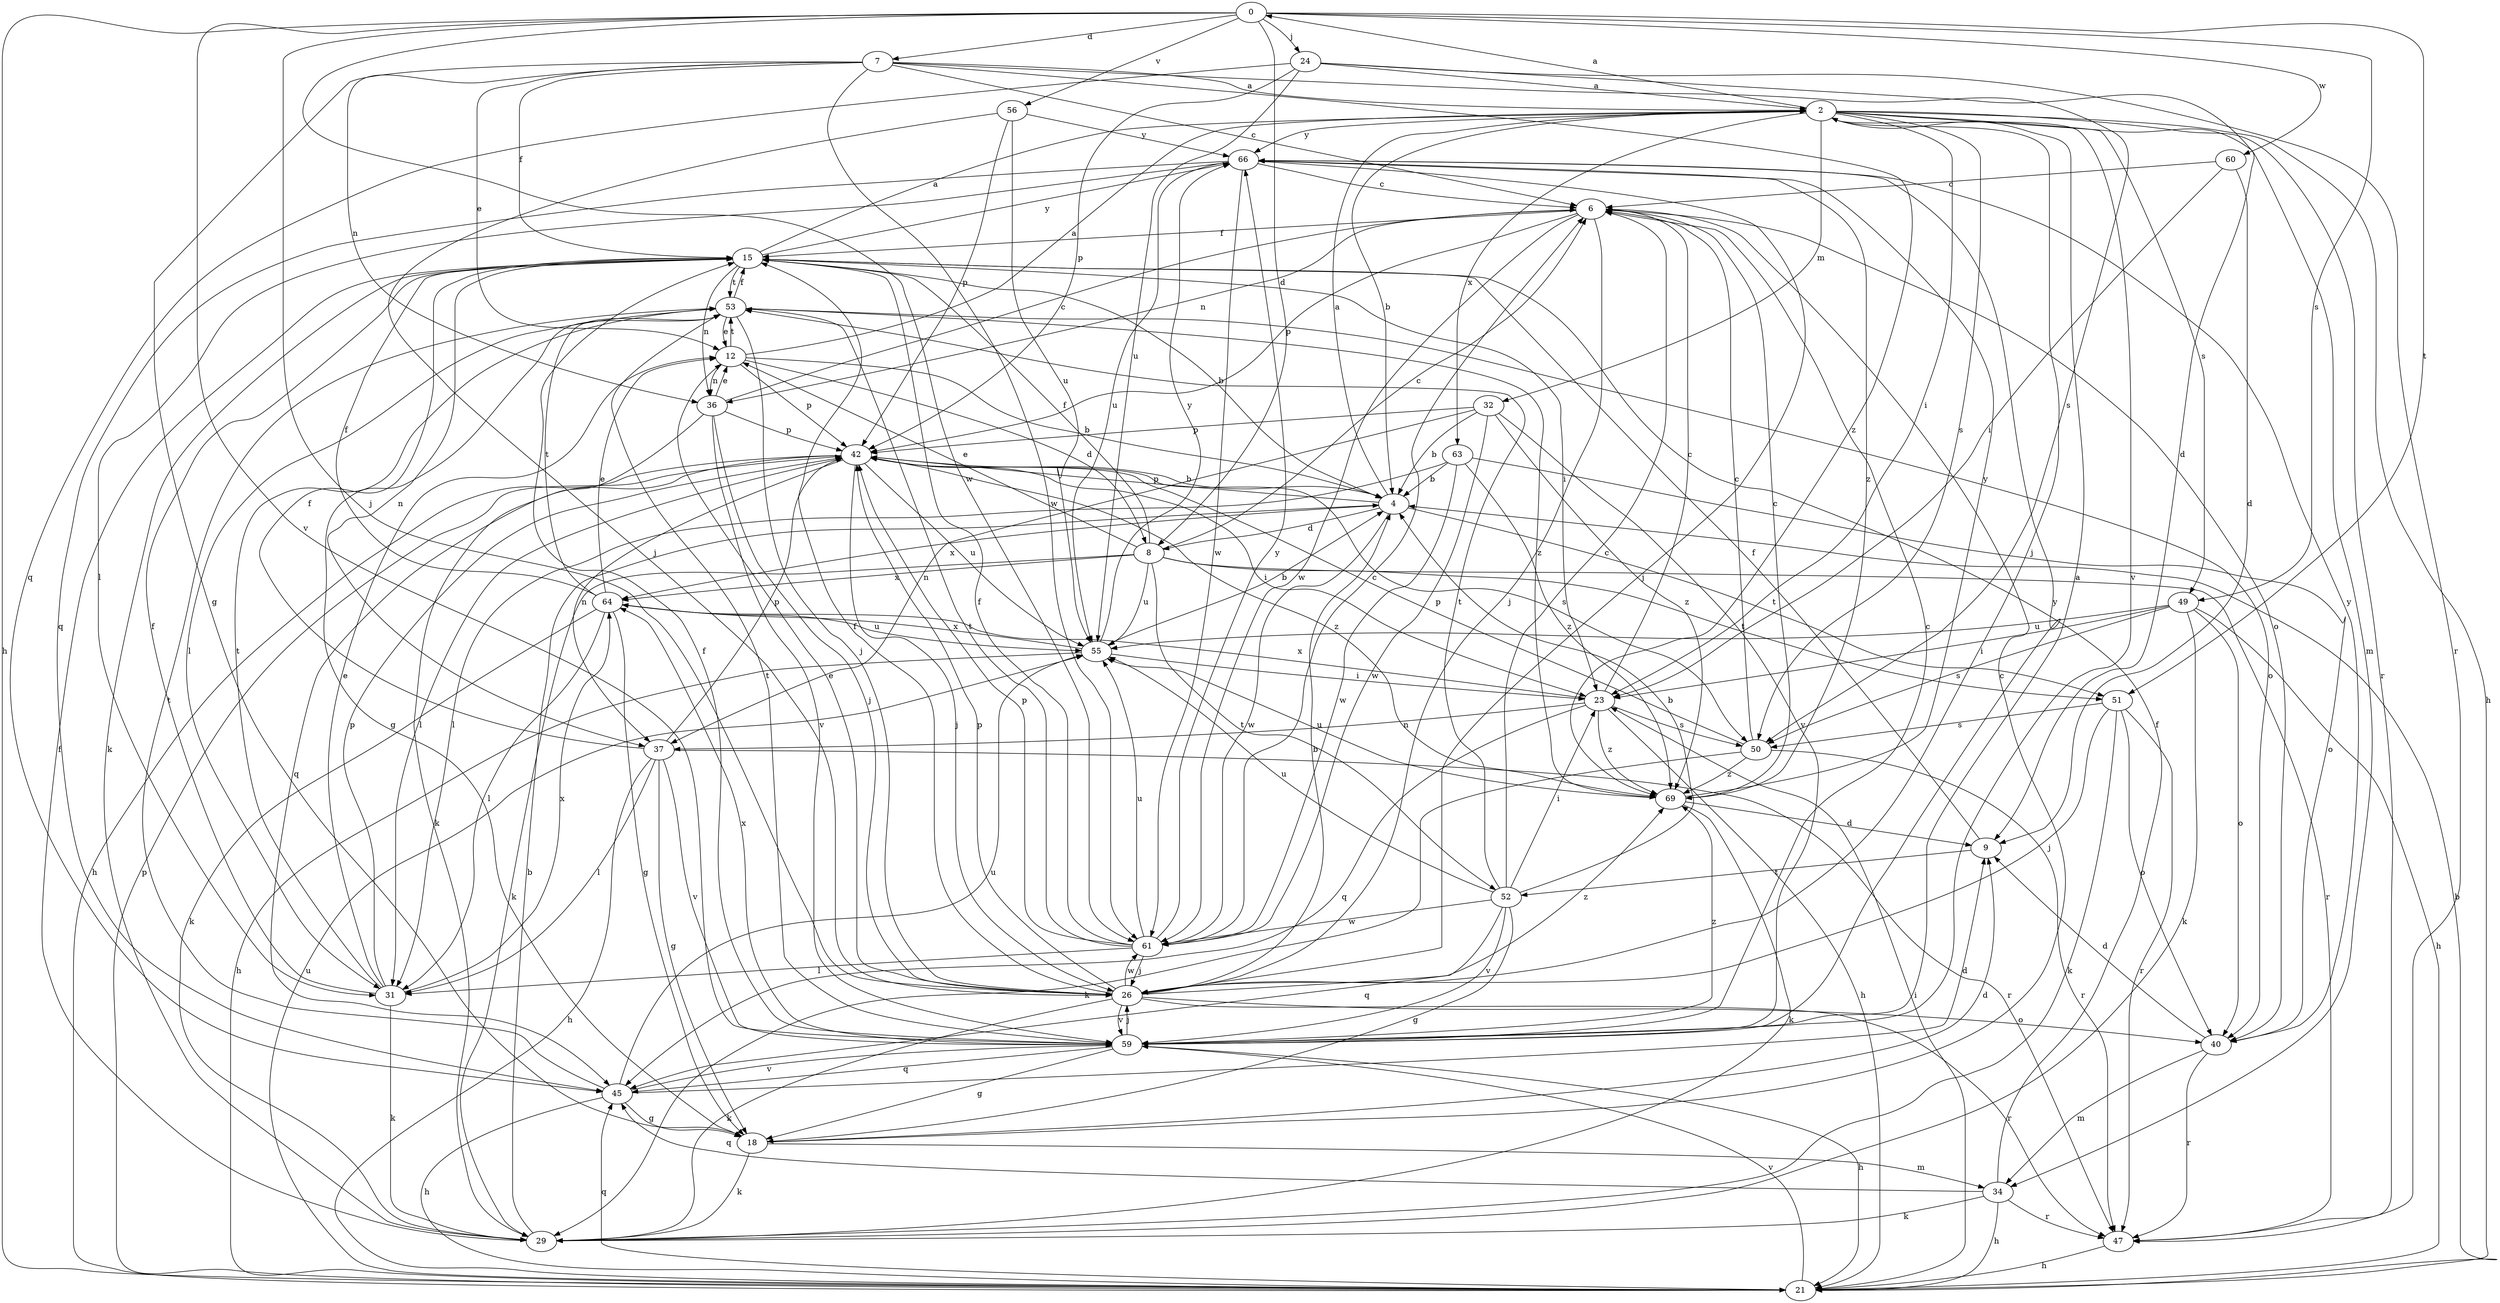 strict digraph  {
0;
2;
4;
6;
7;
8;
9;
12;
15;
18;
21;
23;
24;
26;
29;
31;
32;
34;
36;
37;
40;
42;
45;
47;
49;
50;
51;
52;
53;
55;
56;
59;
60;
61;
63;
64;
66;
69;
0 -> 7  [label=d];
0 -> 8  [label=d];
0 -> 21  [label=h];
0 -> 24  [label=j];
0 -> 26  [label=j];
0 -> 49  [label=s];
0 -> 51  [label=t];
0 -> 56  [label=v];
0 -> 59  [label=v];
0 -> 60  [label=w];
0 -> 61  [label=w];
2 -> 0  [label=a];
2 -> 4  [label=b];
2 -> 21  [label=h];
2 -> 23  [label=i];
2 -> 26  [label=j];
2 -> 32  [label=m];
2 -> 34  [label=m];
2 -> 47  [label=r];
2 -> 49  [label=s];
2 -> 50  [label=s];
2 -> 59  [label=v];
2 -> 63  [label=x];
2 -> 66  [label=y];
4 -> 2  [label=a];
4 -> 8  [label=d];
4 -> 42  [label=p];
4 -> 51  [label=t];
4 -> 61  [label=w];
4 -> 64  [label=x];
6 -> 15  [label=f];
6 -> 26  [label=j];
6 -> 36  [label=n];
6 -> 40  [label=o];
6 -> 42  [label=p];
6 -> 61  [label=w];
7 -> 2  [label=a];
7 -> 6  [label=c];
7 -> 12  [label=e];
7 -> 15  [label=f];
7 -> 18  [label=g];
7 -> 36  [label=n];
7 -> 50  [label=s];
7 -> 61  [label=w];
7 -> 69  [label=z];
8 -> 6  [label=c];
8 -> 12  [label=e];
8 -> 15  [label=f];
8 -> 29  [label=k];
8 -> 47  [label=r];
8 -> 51  [label=t];
8 -> 52  [label=t];
8 -> 55  [label=u];
8 -> 64  [label=x];
9 -> 15  [label=f];
9 -> 52  [label=t];
12 -> 2  [label=a];
12 -> 4  [label=b];
12 -> 8  [label=d];
12 -> 36  [label=n];
12 -> 42  [label=p];
12 -> 53  [label=t];
15 -> 2  [label=a];
15 -> 4  [label=b];
15 -> 23  [label=i];
15 -> 29  [label=k];
15 -> 36  [label=n];
15 -> 37  [label=n];
15 -> 53  [label=t];
15 -> 66  [label=y];
18 -> 6  [label=c];
18 -> 9  [label=d];
18 -> 29  [label=k];
18 -> 34  [label=m];
21 -> 4  [label=b];
21 -> 23  [label=i];
21 -> 42  [label=p];
21 -> 45  [label=q];
21 -> 55  [label=u];
21 -> 59  [label=v];
23 -> 6  [label=c];
23 -> 21  [label=h];
23 -> 37  [label=n];
23 -> 45  [label=q];
23 -> 50  [label=s];
23 -> 64  [label=x];
23 -> 69  [label=z];
24 -> 2  [label=a];
24 -> 9  [label=d];
24 -> 42  [label=p];
24 -> 45  [label=q];
24 -> 47  [label=r];
24 -> 55  [label=u];
26 -> 4  [label=b];
26 -> 12  [label=e];
26 -> 15  [label=f];
26 -> 29  [label=k];
26 -> 40  [label=o];
26 -> 42  [label=p];
26 -> 47  [label=r];
26 -> 59  [label=v];
26 -> 61  [label=w];
26 -> 69  [label=z];
29 -> 4  [label=b];
29 -> 15  [label=f];
31 -> 12  [label=e];
31 -> 15  [label=f];
31 -> 29  [label=k];
31 -> 42  [label=p];
31 -> 53  [label=t];
31 -> 64  [label=x];
32 -> 4  [label=b];
32 -> 37  [label=n];
32 -> 42  [label=p];
32 -> 59  [label=v];
32 -> 61  [label=w];
32 -> 69  [label=z];
34 -> 15  [label=f];
34 -> 21  [label=h];
34 -> 29  [label=k];
34 -> 45  [label=q];
34 -> 47  [label=r];
36 -> 6  [label=c];
36 -> 12  [label=e];
36 -> 26  [label=j];
36 -> 29  [label=k];
36 -> 42  [label=p];
36 -> 59  [label=v];
37 -> 15  [label=f];
37 -> 18  [label=g];
37 -> 21  [label=h];
37 -> 31  [label=l];
37 -> 42  [label=p];
37 -> 47  [label=r];
37 -> 59  [label=v];
40 -> 9  [label=d];
40 -> 34  [label=m];
40 -> 47  [label=r];
40 -> 66  [label=y];
42 -> 4  [label=b];
42 -> 21  [label=h];
42 -> 23  [label=i];
42 -> 26  [label=j];
42 -> 31  [label=l];
42 -> 37  [label=n];
42 -> 45  [label=q];
42 -> 50  [label=s];
42 -> 55  [label=u];
42 -> 69  [label=z];
45 -> 9  [label=d];
45 -> 18  [label=g];
45 -> 21  [label=h];
45 -> 53  [label=t];
45 -> 55  [label=u];
45 -> 59  [label=v];
47 -> 21  [label=h];
49 -> 21  [label=h];
49 -> 23  [label=i];
49 -> 29  [label=k];
49 -> 40  [label=o];
49 -> 50  [label=s];
49 -> 55  [label=u];
50 -> 6  [label=c];
50 -> 29  [label=k];
50 -> 42  [label=p];
50 -> 47  [label=r];
50 -> 69  [label=z];
51 -> 26  [label=j];
51 -> 29  [label=k];
51 -> 40  [label=o];
51 -> 47  [label=r];
51 -> 50  [label=s];
52 -> 4  [label=b];
52 -> 6  [label=c];
52 -> 18  [label=g];
52 -> 23  [label=i];
52 -> 45  [label=q];
52 -> 53  [label=t];
52 -> 55  [label=u];
52 -> 59  [label=v];
52 -> 61  [label=w];
53 -> 12  [label=e];
53 -> 15  [label=f];
53 -> 18  [label=g];
53 -> 26  [label=j];
53 -> 31  [label=l];
53 -> 40  [label=o];
53 -> 69  [label=z];
55 -> 4  [label=b];
55 -> 21  [label=h];
55 -> 23  [label=i];
55 -> 64  [label=x];
55 -> 66  [label=y];
56 -> 26  [label=j];
56 -> 42  [label=p];
56 -> 55  [label=u];
56 -> 66  [label=y];
59 -> 2  [label=a];
59 -> 6  [label=c];
59 -> 15  [label=f];
59 -> 18  [label=g];
59 -> 21  [label=h];
59 -> 26  [label=j];
59 -> 45  [label=q];
59 -> 53  [label=t];
59 -> 64  [label=x];
59 -> 66  [label=y];
59 -> 69  [label=z];
60 -> 6  [label=c];
60 -> 9  [label=d];
60 -> 23  [label=i];
61 -> 6  [label=c];
61 -> 15  [label=f];
61 -> 26  [label=j];
61 -> 31  [label=l];
61 -> 42  [label=p];
61 -> 53  [label=t];
61 -> 55  [label=u];
61 -> 66  [label=y];
63 -> 4  [label=b];
63 -> 31  [label=l];
63 -> 40  [label=o];
63 -> 61  [label=w];
63 -> 69  [label=z];
64 -> 12  [label=e];
64 -> 15  [label=f];
64 -> 18  [label=g];
64 -> 29  [label=k];
64 -> 31  [label=l];
64 -> 53  [label=t];
64 -> 55  [label=u];
66 -> 6  [label=c];
66 -> 26  [label=j];
66 -> 31  [label=l];
66 -> 45  [label=q];
66 -> 55  [label=u];
66 -> 61  [label=w];
66 -> 69  [label=z];
69 -> 6  [label=c];
69 -> 9  [label=d];
69 -> 29  [label=k];
69 -> 55  [label=u];
69 -> 66  [label=y];
}
